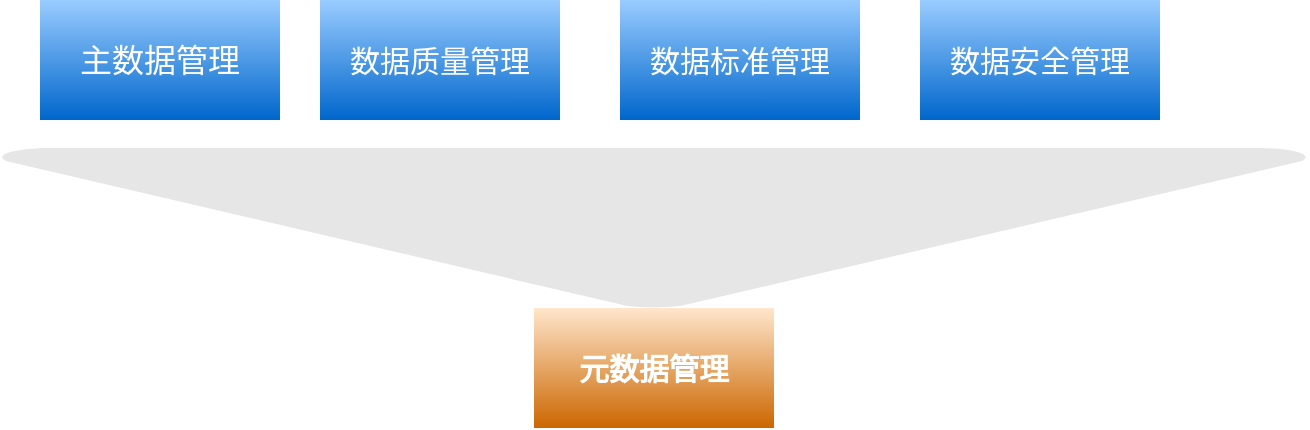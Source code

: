 <mxfile version="12.4.3" type="github" pages="1">
  <diagram id="ZikUBlQlaSI12r_E4KC8" name="第 1 页">
    <mxGraphModel dx="809" dy="448" grid="1" gridSize="10" guides="1" tooltips="1" connect="1" arrows="1" fold="1" page="1" pageScale="1" pageWidth="1600" pageHeight="900" math="0" shadow="0">
      <root>
        <mxCell id="0"/>
        <mxCell id="1" parent="0"/>
        <mxCell id="ZpFADo_pX2ZHXtXQgRQn-1" value="&lt;font color=&quot;#ffffff&quot; style=&quot;font-size: 15px&quot;&gt;&lt;b&gt;元数据管理&lt;/b&gt;&lt;/font&gt;" style="rounded=0;whiteSpace=wrap;html=1;strokeColor=none;fillColor=#FFE6CC;gradientColor=#CC6600;" vertex="1" parent="1">
          <mxGeometry x="350" y="630" width="120" height="60" as="geometry"/>
        </mxCell>
        <mxCell id="ZpFADo_pX2ZHXtXQgRQn-2" value="" style="strokeWidth=2;html=1;shape=mxgraph.flowchart.merge_or_storage;whiteSpace=wrap;fillColor=#E6E6E6;strokeColor=none;" vertex="1" parent="1">
          <mxGeometry x="83" y="550" width="654" height="80" as="geometry"/>
        </mxCell>
        <mxCell id="ZpFADo_pX2ZHXtXQgRQn-3" value="主数据管理" style="rounded=0;whiteSpace=wrap;html=1;fillColor=#99CCFF;gradientColor=#0066CC;strokeColor=none;fontColor=#FFFFFF;fontSize=16;" vertex="1" parent="1">
          <mxGeometry x="103" y="476" width="120" height="60" as="geometry"/>
        </mxCell>
        <mxCell id="ZpFADo_pX2ZHXtXQgRQn-4" value="数据质量管理" style="rounded=0;whiteSpace=wrap;html=1;fillColor=#99CCFF;gradientColor=#0066CC;strokeColor=none;fontColor=#FFFFFF;fontSize=15;" vertex="1" parent="1">
          <mxGeometry x="243" y="476" width="120" height="60" as="geometry"/>
        </mxCell>
        <mxCell id="ZpFADo_pX2ZHXtXQgRQn-5" value="数据标准管理" style="rounded=0;whiteSpace=wrap;html=1;fillColor=#99CCFF;gradientColor=#0066CC;strokeColor=none;fontColor=#FFFFFF;fontSize=15;" vertex="1" parent="1">
          <mxGeometry x="393" y="476" width="120" height="60" as="geometry"/>
        </mxCell>
        <mxCell id="ZpFADo_pX2ZHXtXQgRQn-6" value="数据安全管理" style="rounded=0;whiteSpace=wrap;html=1;fillColor=#99CCFF;gradientColor=#0066CC;strokeColor=none;fontColor=#FFFFFF;fontSize=15;" vertex="1" parent="1">
          <mxGeometry x="543" y="476" width="120" height="60" as="geometry"/>
        </mxCell>
      </root>
    </mxGraphModel>
  </diagram>
</mxfile>
